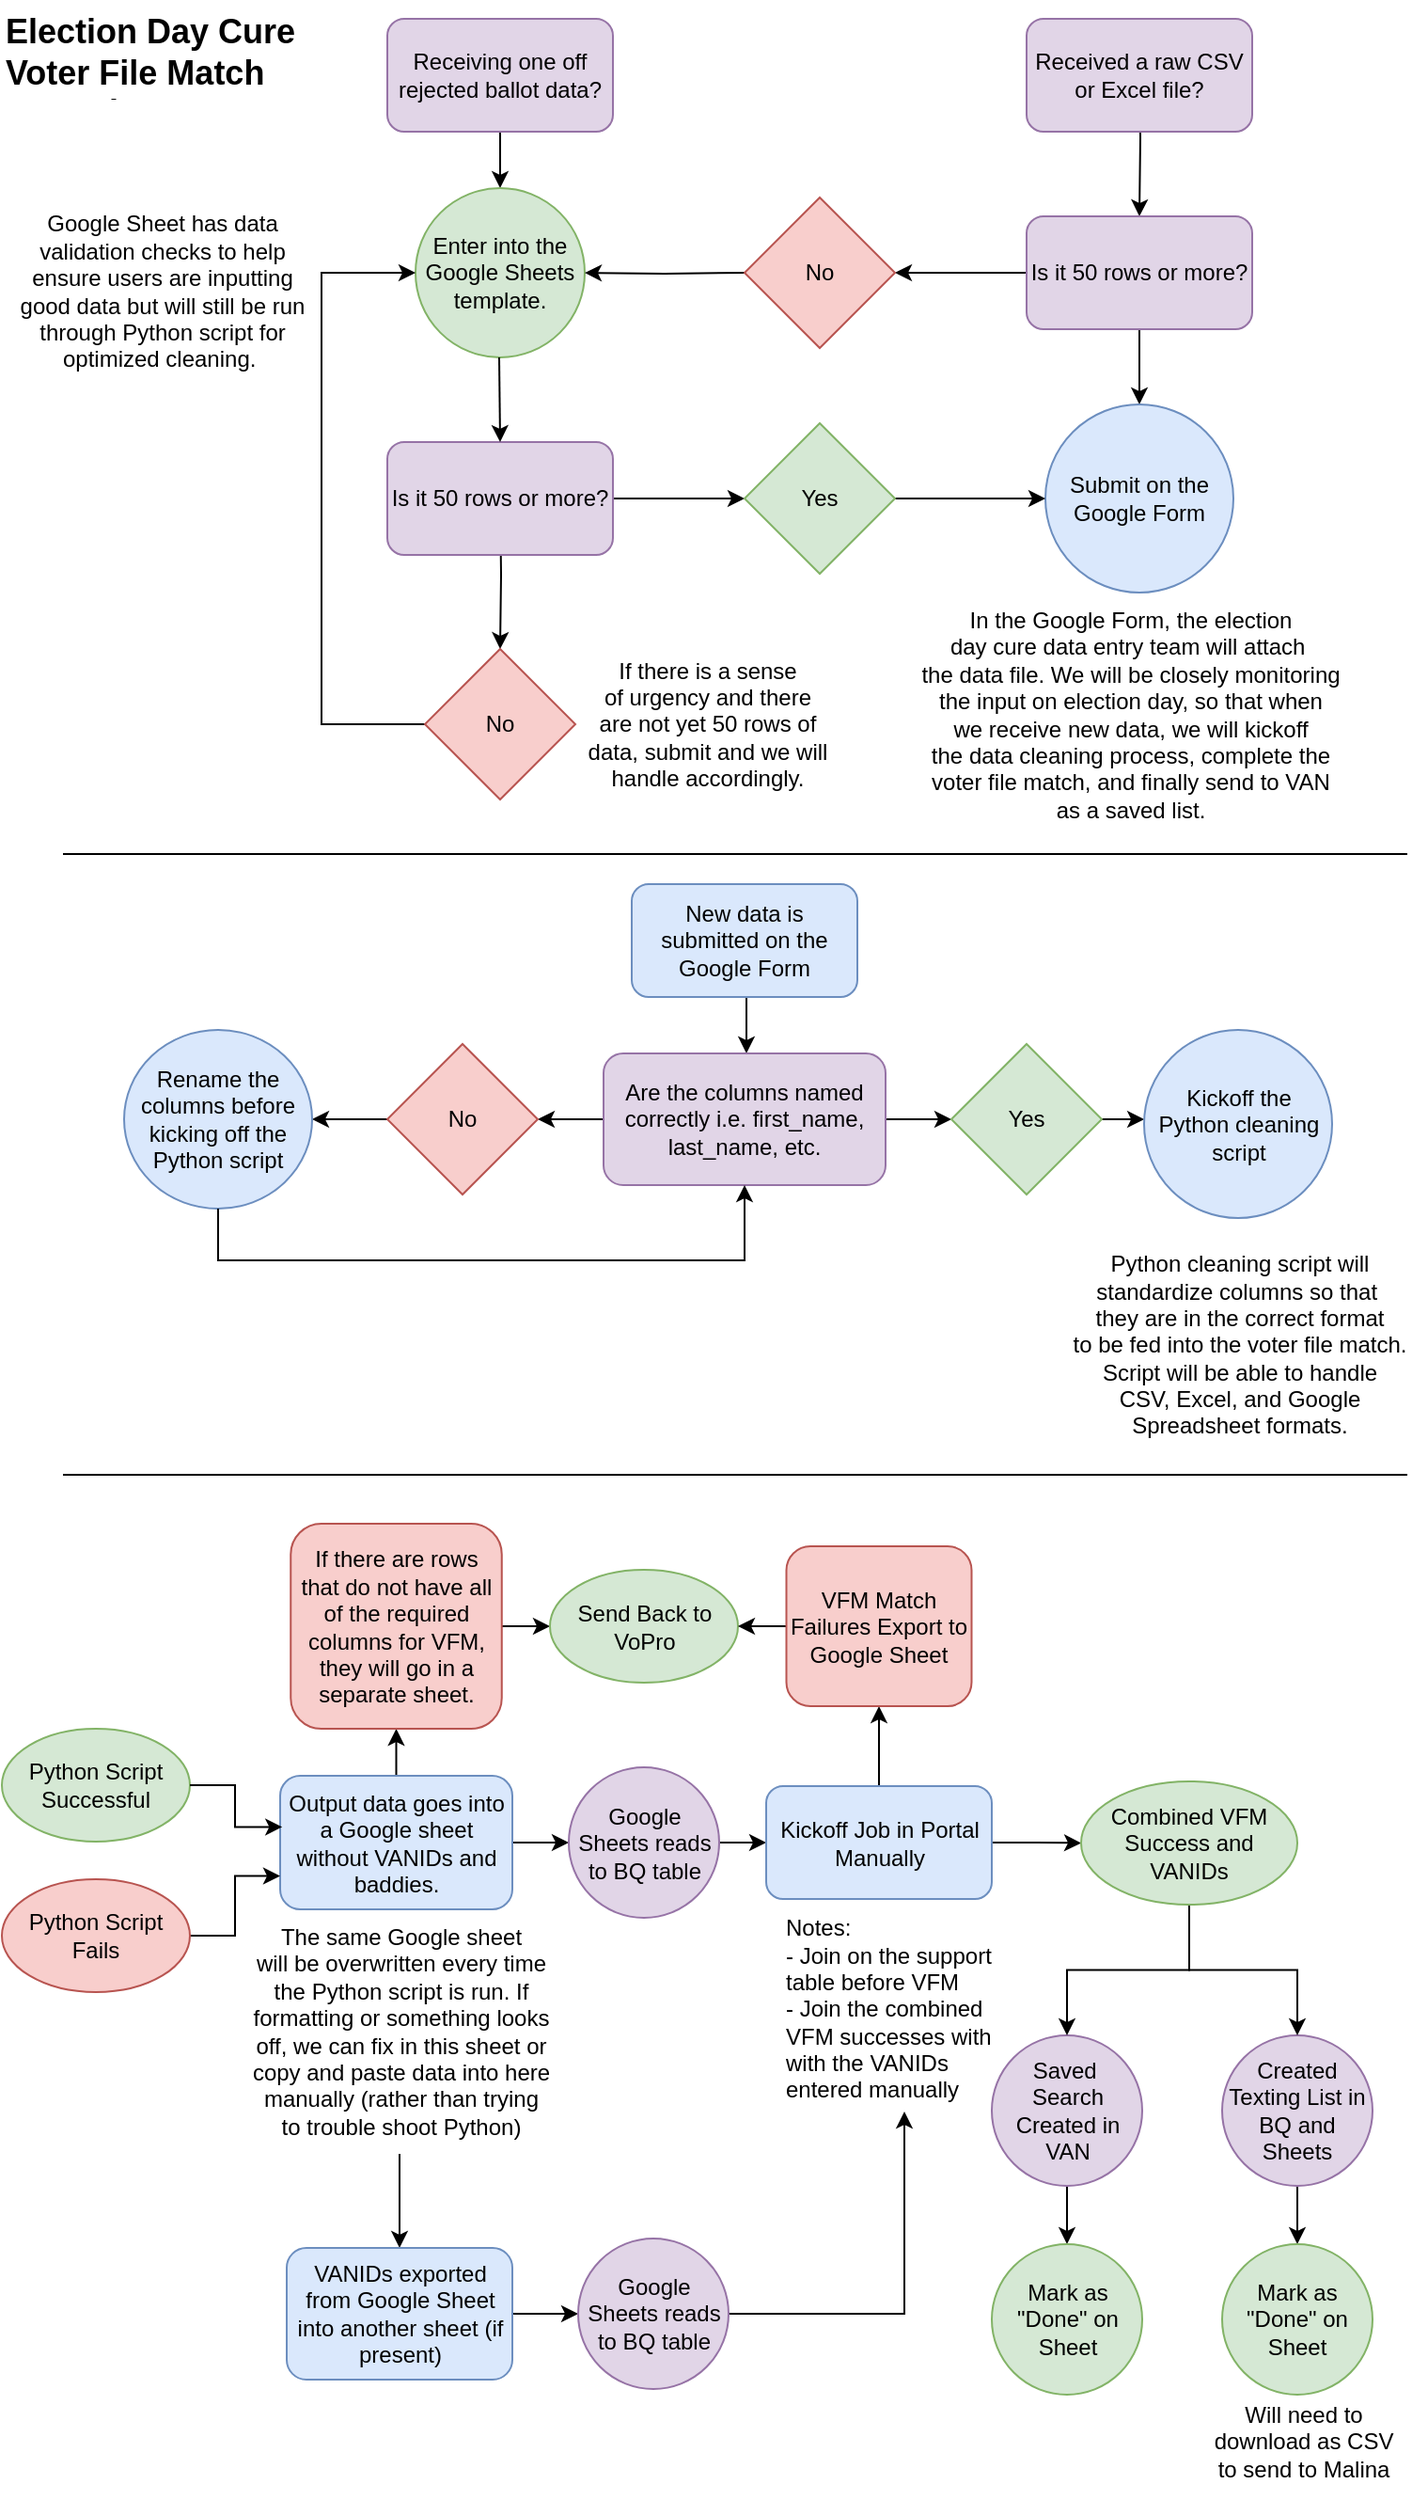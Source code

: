 <mxfile version="24.8.3">
  <diagram name="Page-1" id="qNMR5LJq7EP5DdgZM7eB">
    <mxGraphModel dx="1397" dy="632" grid="1" gridSize="10" guides="1" tooltips="1" connect="1" arrows="1" fold="1" page="1" pageScale="1" pageWidth="850" pageHeight="1100" math="0" shadow="0">
      <root>
        <mxCell id="0" />
        <mxCell id="1" parent="0" />
        <mxCell id="eHe55D351YFknPJLXxiH-4" value="" style="edgeStyle=orthogonalEdgeStyle;rounded=0;orthogonalLoop=1;jettySize=auto;html=1;" parent="1" target="eHe55D351YFknPJLXxiH-3" edge="1">
          <mxGeometry relative="1" as="geometry">
            <mxPoint x="315" y="40" as="sourcePoint" />
            <Array as="points">
              <mxPoint x="315" y="110" />
              <mxPoint x="315" y="110" />
            </Array>
          </mxGeometry>
        </mxCell>
        <mxCell id="eHe55D351YFknPJLXxiH-1" value="Receiving one off rejected ballot data?" style="rounded=1;whiteSpace=wrap;html=1;fillColor=#e1d5e7;strokeColor=#9673a6;" parent="1" vertex="1">
          <mxGeometry x="255" y="20" width="120" height="60" as="geometry" />
        </mxCell>
        <mxCell id="eHe55D351YFknPJLXxiH-20" value="" style="edgeStyle=orthogonalEdgeStyle;rounded=0;orthogonalLoop=1;jettySize=auto;html=1;" parent="1" target="eHe55D351YFknPJLXxiH-5" edge="1">
          <mxGeometry relative="1" as="geometry">
            <mxPoint x="655" y="40" as="sourcePoint" />
          </mxGeometry>
        </mxCell>
        <mxCell id="eHe55D351YFknPJLXxiH-2" value="Received a raw CSV or Excel file?" style="rounded=1;whiteSpace=wrap;html=1;fillColor=#e1d5e7;strokeColor=#9673a6;" parent="1" vertex="1">
          <mxGeometry x="595" y="20" width="120" height="60" as="geometry" />
        </mxCell>
        <mxCell id="eHe55D351YFknPJLXxiH-3" value="Enter into the Google Sheets template." style="ellipse;whiteSpace=wrap;html=1;rounded=1;fillColor=#d5e8d4;strokeColor=#82b366;" parent="1" vertex="1">
          <mxGeometry x="270" y="110" width="90" height="90" as="geometry" />
        </mxCell>
        <mxCell id="eHe55D351YFknPJLXxiH-22" value="" style="edgeStyle=orthogonalEdgeStyle;rounded=0;orthogonalLoop=1;jettySize=auto;html=1;entryX=1;entryY=0.5;entryDx=0;entryDy=0;" parent="1" source="eHe55D351YFknPJLXxiH-5" target="eHe55D351YFknPJLXxiH-37" edge="1">
          <mxGeometry relative="1" as="geometry">
            <mxPoint x="535" y="155" as="targetPoint" />
          </mxGeometry>
        </mxCell>
        <mxCell id="eHe55D351YFknPJLXxiH-30" value="" style="edgeStyle=orthogonalEdgeStyle;rounded=0;orthogonalLoop=1;jettySize=auto;html=1;" parent="1" source="eHe55D351YFknPJLXxiH-5" target="eHe55D351YFknPJLXxiH-29" edge="1">
          <mxGeometry relative="1" as="geometry" />
        </mxCell>
        <mxCell id="eHe55D351YFknPJLXxiH-5" value="Is it 50 rows or more?" style="whiteSpace=wrap;html=1;rounded=1;fillColor=#e1d5e7;strokeColor=#9673a6;" parent="1" vertex="1">
          <mxGeometry x="595" y="125" width="120" height="60" as="geometry" />
        </mxCell>
        <mxCell id="eHe55D351YFknPJLXxiH-28" value="" style="edgeStyle=orthogonalEdgeStyle;rounded=0;orthogonalLoop=1;jettySize=auto;html=1;" parent="1" target="eHe55D351YFknPJLXxiH-3" edge="1">
          <mxGeometry relative="1" as="geometry">
            <mxPoint x="445" y="155" as="sourcePoint" />
          </mxGeometry>
        </mxCell>
        <mxCell id="eHe55D351YFknPJLXxiH-29" value="Submit on the Google Form" style="ellipse;whiteSpace=wrap;html=1;rounded=1;fillColor=#dae8fc;strokeColor=#6c8ebf;" parent="1" vertex="1">
          <mxGeometry x="605" y="225" width="100" height="100" as="geometry" />
        </mxCell>
        <mxCell id="eHe55D351YFknPJLXxiH-34" value="" style="edgeStyle=orthogonalEdgeStyle;rounded=0;orthogonalLoop=1;jettySize=auto;html=1;entryX=0.5;entryY=0;entryDx=0;entryDy=0;" parent="1" target="eHe55D351YFknPJLXxiH-38" edge="1">
          <mxGeometry relative="1" as="geometry">
            <mxPoint x="315" y="345" as="targetPoint" />
            <mxPoint x="315" y="275" as="sourcePoint" />
          </mxGeometry>
        </mxCell>
        <mxCell id="eHe55D351YFknPJLXxiH-42" value="" style="edgeStyle=orthogonalEdgeStyle;rounded=0;orthogonalLoop=1;jettySize=auto;html=1;" parent="1" source="eHe55D351YFknPJLXxiH-31" target="eHe55D351YFknPJLXxiH-39" edge="1">
          <mxGeometry relative="1" as="geometry" />
        </mxCell>
        <mxCell id="eHe55D351YFknPJLXxiH-31" value="Is it 50 rows or more?" style="whiteSpace=wrap;html=1;rounded=1;fillColor=#e1d5e7;strokeColor=#9673a6;" parent="1" vertex="1">
          <mxGeometry x="255" y="245" width="120" height="60" as="geometry" />
        </mxCell>
        <mxCell id="eHe55D351YFknPJLXxiH-32" value="" style="edgeStyle=orthogonalEdgeStyle;rounded=0;orthogonalLoop=1;jettySize=auto;html=1;entryX=0.5;entryY=0;entryDx=0;entryDy=0;" parent="1" target="eHe55D351YFknPJLXxiH-31" edge="1">
          <mxGeometry relative="1" as="geometry">
            <mxPoint x="314.5" y="200" as="sourcePoint" />
            <mxPoint x="315" y="285" as="targetPoint" />
            <Array as="points" />
          </mxGeometry>
        </mxCell>
        <mxCell id="eHe55D351YFknPJLXxiH-36" value="" style="edgeStyle=orthogonalEdgeStyle;rounded=0;orthogonalLoop=1;jettySize=auto;html=1;entryX=0;entryY=0.5;entryDx=0;entryDy=0;exitX=0;exitY=0.5;exitDx=0;exitDy=0;" parent="1" source="eHe55D351YFknPJLXxiH-38" edge="1">
          <mxGeometry relative="1" as="geometry">
            <mxPoint x="285" y="455" as="sourcePoint" />
            <mxPoint x="270" y="155" as="targetPoint" />
            <Array as="points">
              <mxPoint x="220" y="395" />
              <mxPoint x="220" y="155" />
            </Array>
          </mxGeometry>
        </mxCell>
        <mxCell id="eHe55D351YFknPJLXxiH-37" value="No" style="rhombus;whiteSpace=wrap;html=1;fillColor=#f8cecc;strokeColor=#b85450;" parent="1" vertex="1">
          <mxGeometry x="445" y="115" width="80" height="80" as="geometry" />
        </mxCell>
        <mxCell id="eHe55D351YFknPJLXxiH-38" value="No" style="rhombus;whiteSpace=wrap;html=1;fillColor=#f8cecc;strokeColor=#b85450;" parent="1" vertex="1">
          <mxGeometry x="275" y="355" width="80" height="80" as="geometry" />
        </mxCell>
        <mxCell id="eHe55D351YFknPJLXxiH-43" value="" style="edgeStyle=orthogonalEdgeStyle;rounded=0;orthogonalLoop=1;jettySize=auto;html=1;" parent="1" source="eHe55D351YFknPJLXxiH-39" target="eHe55D351YFknPJLXxiH-29" edge="1">
          <mxGeometry relative="1" as="geometry" />
        </mxCell>
        <mxCell id="eHe55D351YFknPJLXxiH-39" value="Yes" style="rhombus;whiteSpace=wrap;html=1;fillColor=#d5e8d4;strokeColor=#82b366;" parent="1" vertex="1">
          <mxGeometry x="445" y="235" width="80" height="80" as="geometry" />
        </mxCell>
        <mxCell id="eHe55D351YFknPJLXxiH-45" value="&lt;div style=&quot;&quot;&gt;&lt;span style=&quot;background-color: initial;&quot;&gt;In the Google Form, the election&lt;/span&gt;&lt;/div&gt;&lt;div style=&quot;&quot;&gt;day cure &lt;span style=&quot;background-color: initial;&quot;&gt;data&amp;nbsp;&lt;/span&gt;&lt;span style=&quot;background-color: initial;&quot;&gt;entry team&amp;nbsp;&lt;/span&gt;&lt;span style=&quot;background-color: initial;&quot;&gt;will attach&amp;nbsp;&lt;/span&gt;&lt;/div&gt;&lt;div style=&quot;&quot;&gt;&lt;span style=&quot;background-color: initial;&quot;&gt;the&amp;nbsp;&lt;/span&gt;&lt;span style=&quot;background-color: initial;&quot;&gt;data file. We&amp;nbsp;&lt;/span&gt;&lt;span style=&quot;background-color: initial;&quot;&gt;will be&amp;nbsp;&lt;/span&gt;&lt;span style=&quot;background-color: initial;&quot;&gt;closely&amp;nbsp;&lt;/span&gt;&lt;span style=&quot;background-color: initial;&quot;&gt;monitoring&lt;/span&gt;&lt;/div&gt;&lt;div style=&quot;&quot;&gt;&lt;span style=&quot;background-color: initial;&quot;&gt;the i&lt;/span&gt;&lt;span style=&quot;background-color: initial;&quot;&gt;nput&amp;nbsp;&lt;/span&gt;&lt;span style=&quot;background-color: initial;&quot;&gt;on election&amp;nbsp;&lt;/span&gt;&lt;span style=&quot;background-color: initial;&quot;&gt;day, so&amp;nbsp;&lt;/span&gt;&lt;span style=&quot;background-color: initial;&quot;&gt;that when&lt;/span&gt;&lt;/div&gt;&lt;div style=&quot;&quot;&gt;&lt;span style=&quot;background-color: initial;&quot;&gt;we&amp;nbsp;&lt;/span&gt;&lt;span style=&quot;background-color: initial;&quot;&gt;receive&amp;nbsp;&lt;/span&gt;&lt;span style=&quot;background-color: initial;&quot;&gt;new data,&amp;nbsp;&lt;/span&gt;&lt;span style=&quot;background-color: initial;&quot;&gt;we will&amp;nbsp;&lt;/span&gt;&lt;span style=&quot;background-color: initial;&quot;&gt;kickoff&lt;/span&gt;&lt;/div&gt;&lt;div style=&quot;&quot;&gt;&lt;span style=&quot;background-color: initial;&quot;&gt;the data&amp;nbsp;&lt;/span&gt;&lt;span style=&quot;background-color: initial;&quot;&gt;cleaning process,&amp;nbsp;&lt;/span&gt;&lt;span style=&quot;background-color: initial;&quot;&gt;complete the&lt;/span&gt;&lt;/div&gt;&lt;div style=&quot;&quot;&gt;&lt;span style=&quot;background-color: initial;&quot;&gt;voter f&lt;/span&gt;&lt;span style=&quot;background-color: initial;&quot;&gt;ile match,&amp;nbsp;&lt;/span&gt;&lt;span style=&quot;background-color: initial;&quot;&gt;and finally&amp;nbsp;&lt;/span&gt;&lt;span style=&quot;background-color: initial;&quot;&gt;send to VAN&lt;/span&gt;&lt;/div&gt;&lt;div style=&quot;&quot;&gt;&lt;span style=&quot;background-color: initial;&quot;&gt;as a saved list.&lt;/span&gt;&lt;/div&gt;" style="text;html=1;align=center;verticalAlign=middle;resizable=0;points=[];autosize=1;strokeColor=none;fillColor=none;" parent="1" vertex="1">
          <mxGeometry x="525" y="325" width="250" height="130" as="geometry" />
        </mxCell>
        <mxCell id="eHe55D351YFknPJLXxiH-46" value="" style="line;strokeWidth=1;fillColor=none;align=left;verticalAlign=middle;spacingTop=-1;spacingLeft=3;spacingRight=3;rotatable=0;labelPosition=right;points=[];portConstraint=eastwest;strokeColor=inherit;" parent="1" vertex="1">
          <mxGeometry x="82.5" y="460" width="715" height="8" as="geometry" />
        </mxCell>
        <mxCell id="Q5jYi_wJwa7cGK_dWXh--2" value="" style="edgeStyle=orthogonalEdgeStyle;rounded=0;orthogonalLoop=1;jettySize=auto;html=1;" edge="1" parent="1" source="eHe55D351YFknPJLXxiH-49" target="Q5jYi_wJwa7cGK_dWXh--5">
          <mxGeometry relative="1" as="geometry">
            <mxPoint x="445" y="600" as="targetPoint" />
            <Array as="points">
              <mxPoint x="446" y="550" />
              <mxPoint x="446" y="550" />
            </Array>
          </mxGeometry>
        </mxCell>
        <mxCell id="eHe55D351YFknPJLXxiH-49" value="New data is submitted on the Google Form" style="rounded=1;whiteSpace=wrap;html=1;fillColor=#dae8fc;strokeColor=#6c8ebf;" parent="1" vertex="1">
          <mxGeometry x="385" y="480" width="120" height="60" as="geometry" />
        </mxCell>
        <mxCell id="Q5jYi_wJwa7cGK_dWXh--14" value="" style="edgeStyle=orthogonalEdgeStyle;rounded=0;orthogonalLoop=1;jettySize=auto;html=1;" edge="1" parent="1" source="Q5jYi_wJwa7cGK_dWXh--5" target="Q5jYi_wJwa7cGK_dWXh--13">
          <mxGeometry relative="1" as="geometry" />
        </mxCell>
        <mxCell id="Q5jYi_wJwa7cGK_dWXh--22" value="" style="edgeStyle=orthogonalEdgeStyle;rounded=0;orthogonalLoop=1;jettySize=auto;html=1;" edge="1" parent="1" source="Q5jYi_wJwa7cGK_dWXh--5" target="Q5jYi_wJwa7cGK_dWXh--6">
          <mxGeometry relative="1" as="geometry" />
        </mxCell>
        <mxCell id="Q5jYi_wJwa7cGK_dWXh--5" value="Are the columns named correctly i.e. first_name, last_name, etc." style="whiteSpace=wrap;html=1;rounded=1;fillColor=#e1d5e7;strokeColor=#9673a6;" vertex="1" parent="1">
          <mxGeometry x="370" y="570" width="150" height="70" as="geometry" />
        </mxCell>
        <mxCell id="Q5jYi_wJwa7cGK_dWXh--23" value="" style="edgeStyle=orthogonalEdgeStyle;rounded=0;orthogonalLoop=1;jettySize=auto;html=1;" edge="1" parent="1" source="Q5jYi_wJwa7cGK_dWXh--6" target="Q5jYi_wJwa7cGK_dWXh--11">
          <mxGeometry relative="1" as="geometry">
            <Array as="points">
              <mxPoint x="665" y="605" />
              <mxPoint x="665" y="605" />
            </Array>
          </mxGeometry>
        </mxCell>
        <mxCell id="Q5jYi_wJwa7cGK_dWXh--6" value="Yes" style="rhombus;whiteSpace=wrap;html=1;fillColor=#d5e8d4;strokeColor=#82b366;" vertex="1" parent="1">
          <mxGeometry x="555" y="565" width="80" height="80" as="geometry" />
        </mxCell>
        <mxCell id="Q5jYi_wJwa7cGK_dWXh--11" value="Kickoff the&lt;div&gt;Python cleaning script&lt;/div&gt;" style="ellipse;whiteSpace=wrap;html=1;rounded=1;fillColor=#dae8fc;strokeColor=#6c8ebf;" vertex="1" parent="1">
          <mxGeometry x="657.5" y="557.5" width="100" height="100" as="geometry" />
        </mxCell>
        <mxCell id="Q5jYi_wJwa7cGK_dWXh--16" value="" style="edgeStyle=orthogonalEdgeStyle;rounded=0;orthogonalLoop=1;jettySize=auto;html=1;" edge="1" parent="1" source="Q5jYi_wJwa7cGK_dWXh--13" target="Q5jYi_wJwa7cGK_dWXh--15">
          <mxGeometry relative="1" as="geometry" />
        </mxCell>
        <mxCell id="Q5jYi_wJwa7cGK_dWXh--13" value="No" style="rhombus;whiteSpace=wrap;html=1;fillColor=#f8cecc;strokeColor=#b85450;" vertex="1" parent="1">
          <mxGeometry x="255" y="565" width="80" height="80" as="geometry" />
        </mxCell>
        <mxCell id="Q5jYi_wJwa7cGK_dWXh--15" value="Rename the columns before kicking off the Python script" style="ellipse;whiteSpace=wrap;html=1;fillColor=#dae8fc;strokeColor=#6c8ebf;" vertex="1" parent="1">
          <mxGeometry x="115" y="557.5" width="100" height="95" as="geometry" />
        </mxCell>
        <mxCell id="Q5jYi_wJwa7cGK_dWXh--18" style="edgeStyle=orthogonalEdgeStyle;rounded=0;orthogonalLoop=1;jettySize=auto;html=1;exitX=0.5;exitY=1;exitDx=0;exitDy=0;" edge="1" parent="1" source="Q5jYi_wJwa7cGK_dWXh--15">
          <mxGeometry relative="1" as="geometry">
            <mxPoint x="445" y="640" as="targetPoint" />
            <Array as="points">
              <mxPoint x="165" y="680" />
              <mxPoint x="445" y="680" />
            </Array>
          </mxGeometry>
        </mxCell>
        <mxCell id="Q5jYi_wJwa7cGK_dWXh--20" value="Python cleaning script will&lt;div&gt;standardize columns so that&amp;nbsp;&lt;/div&gt;&lt;div&gt;they are in the correct format&lt;/div&gt;&lt;div&gt;to be fed into the voter file match.&lt;/div&gt;&lt;div&gt;Script will be able to handle&lt;/div&gt;&lt;div&gt;CSV,&amp;nbsp;&lt;span style=&quot;background-color: initial;&quot;&gt;Excel, and Google&lt;/span&gt;&lt;/div&gt;&lt;div&gt;Spreadsheet formats.&lt;/div&gt;" style="text;html=1;align=center;verticalAlign=middle;resizable=0;points=[];autosize=1;strokeColor=none;fillColor=none;" vertex="1" parent="1">
          <mxGeometry x="607.5" y="670" width="200" height="110" as="geometry" />
        </mxCell>
        <mxCell id="Q5jYi_wJwa7cGK_dWXh--24" value="" style="line;strokeWidth=1;fillColor=none;align=left;verticalAlign=middle;spacingTop=-1;spacingLeft=3;spacingRight=3;rotatable=0;labelPosition=right;points=[];portConstraint=eastwest;strokeColor=inherit;" vertex="1" parent="1">
          <mxGeometry x="82.5" y="790" width="715" height="8" as="geometry" />
        </mxCell>
        <mxCell id="Q5jYi_wJwa7cGK_dWXh--41" value="" style="edgeStyle=orthogonalEdgeStyle;rounded=0;orthogonalLoop=1;jettySize=auto;html=1;" edge="1" parent="1" source="Q5jYi_wJwa7cGK_dWXh--25" target="Q5jYi_wJwa7cGK_dWXh--40">
          <mxGeometry relative="1" as="geometry" />
        </mxCell>
        <mxCell id="Q5jYi_wJwa7cGK_dWXh--69" value="" style="edgeStyle=orthogonalEdgeStyle;rounded=0;orthogonalLoop=1;jettySize=auto;html=1;" edge="1" parent="1" source="Q5jYi_wJwa7cGK_dWXh--25" target="Q5jYi_wJwa7cGK_dWXh--68">
          <mxGeometry relative="1" as="geometry" />
        </mxCell>
        <mxCell id="Q5jYi_wJwa7cGK_dWXh--25" value="Output data goes into a Google sheet without VANIDs and baddies." style="rounded=1;whiteSpace=wrap;html=1;fillColor=#dae8fc;strokeColor=#6c8ebf;" vertex="1" parent="1">
          <mxGeometry x="198" y="954" width="123.5" height="71" as="geometry" />
        </mxCell>
        <mxCell id="Q5jYi_wJwa7cGK_dWXh--76" value="" style="edgeStyle=orthogonalEdgeStyle;rounded=0;orthogonalLoop=1;jettySize=auto;html=1;" edge="1" parent="1" source="Q5jYi_wJwa7cGK_dWXh--26" target="Q5jYi_wJwa7cGK_dWXh--75">
          <mxGeometry relative="1" as="geometry" />
        </mxCell>
        <mxCell id="Q5jYi_wJwa7cGK_dWXh--26" value="The same Google sheet&lt;div&gt;will be overwritten every time&lt;/div&gt;&lt;div&gt;the Python script is run. If&lt;/div&gt;&lt;div&gt;formatting or something looks&lt;/div&gt;&lt;div&gt;off, we can fix in this sheet or&lt;/div&gt;&lt;div&gt;copy&amp;nbsp;&lt;span style=&quot;background-color: initial;&quot;&gt;and paste data into here&lt;/span&gt;&lt;/div&gt;&lt;div&gt;&lt;span style=&quot;background-color: initial;&quot;&gt;manually&amp;nbsp;&lt;/span&gt;&lt;span style=&quot;background-color: initial;&quot;&gt;(rather than trying&lt;/span&gt;&lt;/div&gt;&lt;div&gt;&lt;span style=&quot;background-color: initial;&quot;&gt;to trouble&amp;nbsp;&lt;/span&gt;&lt;span style=&quot;background-color: initial;&quot;&gt;shoot Python)&lt;/span&gt;&lt;/div&gt;" style="text;html=1;align=center;verticalAlign=middle;resizable=0;points=[];autosize=1;strokeColor=none;fillColor=none;" vertex="1" parent="1">
          <mxGeometry x="171.5" y="1025" width="180" height="130" as="geometry" />
        </mxCell>
        <mxCell id="Q5jYi_wJwa7cGK_dWXh--32" value="Python Script Successful" style="ellipse;whiteSpace=wrap;html=1;fillColor=#d5e8d4;strokeColor=#82b366;" vertex="1" parent="1">
          <mxGeometry x="50" y="929" width="100" height="60" as="geometry" />
        </mxCell>
        <mxCell id="Q5jYi_wJwa7cGK_dWXh--38" style="edgeStyle=orthogonalEdgeStyle;rounded=0;orthogonalLoop=1;jettySize=auto;html=1;exitX=1;exitY=0.5;exitDx=0;exitDy=0;entryX=0;entryY=0.75;entryDx=0;entryDy=0;" edge="1" parent="1" source="Q5jYi_wJwa7cGK_dWXh--33" target="Q5jYi_wJwa7cGK_dWXh--25">
          <mxGeometry relative="1" as="geometry" />
        </mxCell>
        <mxCell id="Q5jYi_wJwa7cGK_dWXh--33" value="Python Script Fails" style="ellipse;whiteSpace=wrap;html=1;fillColor=#f8cecc;strokeColor=#b85450;" vertex="1" parent="1">
          <mxGeometry x="50" y="1009" width="100" height="60" as="geometry" />
        </mxCell>
        <mxCell id="Q5jYi_wJwa7cGK_dWXh--39" style="edgeStyle=orthogonalEdgeStyle;rounded=0;orthogonalLoop=1;jettySize=auto;html=1;exitX=1;exitY=0.5;exitDx=0;exitDy=0;entryX=0.009;entryY=0.383;entryDx=0;entryDy=0;entryPerimeter=0;" edge="1" parent="1" source="Q5jYi_wJwa7cGK_dWXh--32" target="Q5jYi_wJwa7cGK_dWXh--25">
          <mxGeometry relative="1" as="geometry">
            <mxPoint x="259" y="978" as="targetPoint" />
          </mxGeometry>
        </mxCell>
        <mxCell id="Q5jYi_wJwa7cGK_dWXh--45" value="" style="edgeStyle=orthogonalEdgeStyle;rounded=0;orthogonalLoop=1;jettySize=auto;html=1;" edge="1" parent="1" source="Q5jYi_wJwa7cGK_dWXh--40" target="Q5jYi_wJwa7cGK_dWXh--44">
          <mxGeometry relative="1" as="geometry" />
        </mxCell>
        <mxCell id="Q5jYi_wJwa7cGK_dWXh--40" value="Google Sheets reads to BQ table" style="ellipse;whiteSpace=wrap;html=1;fillColor=#e1d5e7;strokeColor=#9673a6;rounded=1;" vertex="1" parent="1">
          <mxGeometry x="351.5" y="949.5" width="80" height="80" as="geometry" />
        </mxCell>
        <mxCell id="Q5jYi_wJwa7cGK_dWXh--93" style="edgeStyle=orthogonalEdgeStyle;rounded=0;orthogonalLoop=1;jettySize=auto;html=1;exitX=0.5;exitY=0;exitDx=0;exitDy=0;entryX=0.5;entryY=1;entryDx=0;entryDy=0;" edge="1" parent="1" source="Q5jYi_wJwa7cGK_dWXh--44" target="Q5jYi_wJwa7cGK_dWXh--91">
          <mxGeometry relative="1" as="geometry" />
        </mxCell>
        <mxCell id="Q5jYi_wJwa7cGK_dWXh--105" style="edgeStyle=orthogonalEdgeStyle;rounded=0;orthogonalLoop=1;jettySize=auto;html=1;exitX=1;exitY=0.5;exitDx=0;exitDy=0;" edge="1" parent="1" source="Q5jYi_wJwa7cGK_dWXh--44" target="Q5jYi_wJwa7cGK_dWXh--97">
          <mxGeometry relative="1" as="geometry" />
        </mxCell>
        <mxCell id="Q5jYi_wJwa7cGK_dWXh--44" value="Kickoff Job in Portal Manually" style="whiteSpace=wrap;html=1;fillColor=#dae8fc;strokeColor=#6c8ebf;rounded=1;" vertex="1" parent="1">
          <mxGeometry x="456.5" y="959.5" width="120" height="60" as="geometry" />
        </mxCell>
        <mxCell id="Q5jYi_wJwa7cGK_dWXh--98" style="edgeStyle=orthogonalEdgeStyle;rounded=0;orthogonalLoop=1;jettySize=auto;html=1;exitX=0.5;exitY=1;exitDx=0;exitDy=0;entryX=0.5;entryY=0;entryDx=0;entryDy=0;" edge="1" parent="1" source="Q5jYi_wJwa7cGK_dWXh--47" target="Q5jYi_wJwa7cGK_dWXh--51">
          <mxGeometry relative="1" as="geometry" />
        </mxCell>
        <mxCell id="Q5jYi_wJwa7cGK_dWXh--47" value="Saved&amp;nbsp;&lt;div&gt;Search Created in VAN&lt;/div&gt;" style="ellipse;whiteSpace=wrap;html=1;fillColor=#e1d5e7;strokeColor=#9673a6;rounded=1;" vertex="1" parent="1">
          <mxGeometry x="576.5" y="1092" width="80" height="80" as="geometry" />
        </mxCell>
        <mxCell id="Q5jYi_wJwa7cGK_dWXh--51" value="Mark as &quot;Done&quot; on Sheet" style="ellipse;whiteSpace=wrap;html=1;fillColor=#d5e8d4;strokeColor=#82b366;rounded=1;" vertex="1" parent="1">
          <mxGeometry x="576.5" y="1203" width="80" height="80" as="geometry" />
        </mxCell>
        <mxCell id="Q5jYi_wJwa7cGK_dWXh--55" value="&lt;h3 style=&quot;margin-top: 0px;&quot;&gt;&lt;font style=&quot;font-size: 18px;&quot;&gt;Election Day Cure Voter File Match Data Flow&lt;/font&gt;&lt;/h3&gt;" style="text;html=1;whiteSpace=wrap;overflow=hidden;rounded=0;strokeWidth=0;align=left;" vertex="1" parent="1">
          <mxGeometry x="50" y="10" width="180" height="50" as="geometry" />
        </mxCell>
        <mxCell id="Q5jYi_wJwa7cGK_dWXh--56" value="Google Sheet has data&lt;div&gt;validation&amp;nbsp;&lt;span style=&quot;background-color: initial;&quot;&gt;checks&amp;nbsp;&lt;/span&gt;&lt;span style=&quot;background-color: initial;&quot;&gt;to help&lt;/span&gt;&lt;/div&gt;&lt;div&gt;&lt;span style=&quot;background-color: initial;&quot;&gt;ensure users are inputting&lt;/span&gt;&lt;/div&gt;&lt;div&gt;&lt;span style=&quot;background-color: initial;&quot;&gt;good data but will still be run&lt;/span&gt;&lt;/div&gt;&lt;div&gt;&lt;span style=&quot;background-color: initial;&quot;&gt;through Python script for&lt;/span&gt;&lt;/div&gt;&lt;div&gt;&lt;span style=&quot;background-color: initial;&quot;&gt;optimized cleaning.&amp;nbsp;&lt;/span&gt;&lt;/div&gt;" style="text;html=1;align=center;verticalAlign=middle;resizable=0;points=[];autosize=1;strokeColor=none;fillColor=none;" vertex="1" parent="1">
          <mxGeometry x="50" y="115" width="170" height="100" as="geometry" />
        </mxCell>
        <mxCell id="Q5jYi_wJwa7cGK_dWXh--99" style="edgeStyle=orthogonalEdgeStyle;rounded=0;orthogonalLoop=1;jettySize=auto;html=1;exitX=0.5;exitY=1;exitDx=0;exitDy=0;entryX=0.5;entryY=0;entryDx=0;entryDy=0;" edge="1" parent="1" source="Q5jYi_wJwa7cGK_dWXh--57" target="Q5jYi_wJwa7cGK_dWXh--58">
          <mxGeometry relative="1" as="geometry" />
        </mxCell>
        <mxCell id="Q5jYi_wJwa7cGK_dWXh--57" value="Created Texting List in BQ and Sheets" style="ellipse;whiteSpace=wrap;html=1;fillColor=#e1d5e7;strokeColor=#9673a6;rounded=1;" vertex="1" parent="1">
          <mxGeometry x="699" y="1092" width="80" height="80" as="geometry" />
        </mxCell>
        <mxCell id="Q5jYi_wJwa7cGK_dWXh--58" value="Mark as &quot;Done&quot; on Sheet" style="ellipse;whiteSpace=wrap;html=1;fillColor=#d5e8d4;strokeColor=#82b366;rounded=1;" vertex="1" parent="1">
          <mxGeometry x="699" y="1203" width="80" height="80" as="geometry" />
        </mxCell>
        <mxCell id="Q5jYi_wJwa7cGK_dWXh--64" value="&lt;div style=&quot;&quot;&gt;&lt;span style=&quot;background-color: initial;&quot;&gt;Notes:&lt;/span&gt;&lt;/div&gt;&lt;div style=&quot;&quot;&gt;&lt;span style=&quot;background-color: initial;&quot;&gt;- Join on the support&lt;/span&gt;&lt;/div&gt;&lt;div style=&quot;&quot;&gt;table before VFM&lt;/div&gt;&lt;div style=&quot;&quot;&gt;- Join the combined&lt;/div&gt;&lt;div style=&quot;&quot;&gt;VFM successes with&lt;/div&gt;&lt;div style=&quot;&quot;&gt;with the VANIDs&lt;/div&gt;&lt;div style=&quot;&quot;&gt;entered manually&lt;/div&gt;" style="text;html=1;align=left;verticalAlign=middle;resizable=0;points=[];autosize=1;strokeColor=none;fillColor=none;" vertex="1" parent="1">
          <mxGeometry x="465" y="1022.5" width="130" height="110" as="geometry" />
        </mxCell>
        <mxCell id="Q5jYi_wJwa7cGK_dWXh--65" value="Will need to&lt;div&gt;download as CSV&lt;/div&gt;&lt;div&gt;to send to Malina&lt;/div&gt;" style="text;html=1;align=center;verticalAlign=middle;resizable=0;points=[];autosize=1;strokeColor=none;fillColor=none;" vertex="1" parent="1">
          <mxGeometry x="681.5" y="1278" width="120" height="60" as="geometry" />
        </mxCell>
        <mxCell id="Q5jYi_wJwa7cGK_dWXh--66" value="If there is a sense&lt;div&gt;of urgency and there&lt;/div&gt;&lt;div&gt;are not yet 50 rows of&lt;/div&gt;&lt;div&gt;data, submit and we will&lt;/div&gt;&lt;div&gt;handle accordingly.&lt;/div&gt;" style="text;html=1;align=center;verticalAlign=middle;resizable=0;points=[];autosize=1;strokeColor=none;fillColor=none;" vertex="1" parent="1">
          <mxGeometry x="350" y="350" width="150" height="90" as="geometry" />
        </mxCell>
        <mxCell id="Q5jYi_wJwa7cGK_dWXh--95" style="edgeStyle=orthogonalEdgeStyle;rounded=0;orthogonalLoop=1;jettySize=auto;html=1;" edge="1" parent="1" source="Q5jYi_wJwa7cGK_dWXh--68" target="Q5jYi_wJwa7cGK_dWXh--71">
          <mxGeometry relative="1" as="geometry" />
        </mxCell>
        <mxCell id="Q5jYi_wJwa7cGK_dWXh--68" value="If there are rows that do not have all of the required columns for VFM, they will go in a separate sheet." style="rounded=1;whiteSpace=wrap;html=1;fillColor=#f8cecc;strokeColor=#b85450;" vertex="1" parent="1">
          <mxGeometry x="203.63" y="820" width="112.25" height="109" as="geometry" />
        </mxCell>
        <mxCell id="Q5jYi_wJwa7cGK_dWXh--71" value="Send Back to VoPro" style="ellipse;whiteSpace=wrap;html=1;fillColor=#d5e8d4;strokeColor=#82b366;" vertex="1" parent="1">
          <mxGeometry x="341.5" y="844.5" width="100" height="60" as="geometry" />
        </mxCell>
        <mxCell id="Q5jYi_wJwa7cGK_dWXh--78" value="" style="edgeStyle=orthogonalEdgeStyle;rounded=0;orthogonalLoop=1;jettySize=auto;html=1;entryX=0;entryY=0.5;entryDx=0;entryDy=0;" edge="1" parent="1" source="Q5jYi_wJwa7cGK_dWXh--75" target="Q5jYi_wJwa7cGK_dWXh--79">
          <mxGeometry relative="1" as="geometry">
            <mxPoint x="361.5" y="1240.074" as="targetPoint" />
          </mxGeometry>
        </mxCell>
        <mxCell id="Q5jYi_wJwa7cGK_dWXh--75" value="VANIDs exported from Google Sheet into another sheet (if present)" style="rounded=1;whiteSpace=wrap;html=1;fillColor=#dae8fc;strokeColor=#6c8ebf;" vertex="1" parent="1">
          <mxGeometry x="201.5" y="1205" width="120" height="70" as="geometry" />
        </mxCell>
        <mxCell id="Q5jYi_wJwa7cGK_dWXh--106" style="edgeStyle=orthogonalEdgeStyle;rounded=0;orthogonalLoop=1;jettySize=auto;html=1;exitX=1;exitY=0.5;exitDx=0;exitDy=0;" edge="1" parent="1" source="Q5jYi_wJwa7cGK_dWXh--79" target="Q5jYi_wJwa7cGK_dWXh--64">
          <mxGeometry relative="1" as="geometry" />
        </mxCell>
        <mxCell id="Q5jYi_wJwa7cGK_dWXh--79" value="Google Sheets reads to BQ table" style="ellipse;whiteSpace=wrap;html=1;fillColor=#e1d5e7;strokeColor=#9673a6;rounded=1;" vertex="1" parent="1">
          <mxGeometry x="356.5" y="1200" width="80" height="80" as="geometry" />
        </mxCell>
        <mxCell id="Q5jYi_wJwa7cGK_dWXh--94" style="edgeStyle=orthogonalEdgeStyle;rounded=0;orthogonalLoop=1;jettySize=auto;html=1;exitX=0;exitY=0.5;exitDx=0;exitDy=0;entryX=1;entryY=0.5;entryDx=0;entryDy=0;" edge="1" parent="1" source="Q5jYi_wJwa7cGK_dWXh--91" target="Q5jYi_wJwa7cGK_dWXh--71">
          <mxGeometry relative="1" as="geometry" />
        </mxCell>
        <mxCell id="Q5jYi_wJwa7cGK_dWXh--91" value="VFM Match Failures Export to Google Sheet" style="rounded=1;whiteSpace=wrap;html=1;fillColor=#f8cecc;strokeColor=#b85450;" vertex="1" parent="1">
          <mxGeometry x="467.25" y="832" width="98.5" height="85" as="geometry" />
        </mxCell>
        <mxCell id="Q5jYi_wJwa7cGK_dWXh--103" style="edgeStyle=orthogonalEdgeStyle;rounded=0;orthogonalLoop=1;jettySize=auto;html=1;exitX=0.5;exitY=1;exitDx=0;exitDy=0;" edge="1" parent="1" source="Q5jYi_wJwa7cGK_dWXh--97" target="Q5jYi_wJwa7cGK_dWXh--47">
          <mxGeometry relative="1" as="geometry" />
        </mxCell>
        <mxCell id="Q5jYi_wJwa7cGK_dWXh--104" style="edgeStyle=orthogonalEdgeStyle;rounded=0;orthogonalLoop=1;jettySize=auto;html=1;exitX=0.5;exitY=1;exitDx=0;exitDy=0;" edge="1" parent="1" source="Q5jYi_wJwa7cGK_dWXh--97" target="Q5jYi_wJwa7cGK_dWXh--57">
          <mxGeometry relative="1" as="geometry" />
        </mxCell>
        <mxCell id="Q5jYi_wJwa7cGK_dWXh--97" value="Combined VFM Success and VANIDs" style="ellipse;whiteSpace=wrap;html=1;fillColor=#d5e8d4;strokeColor=#82b366;" vertex="1" parent="1">
          <mxGeometry x="624" y="957" width="115" height="65.5" as="geometry" />
        </mxCell>
      </root>
    </mxGraphModel>
  </diagram>
</mxfile>
